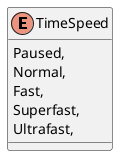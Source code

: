 @startuml
enum TimeSpeed {
    Paused,
    Normal,
    Fast,
    Superfast,
    Ultrafast,
}
@enduml
